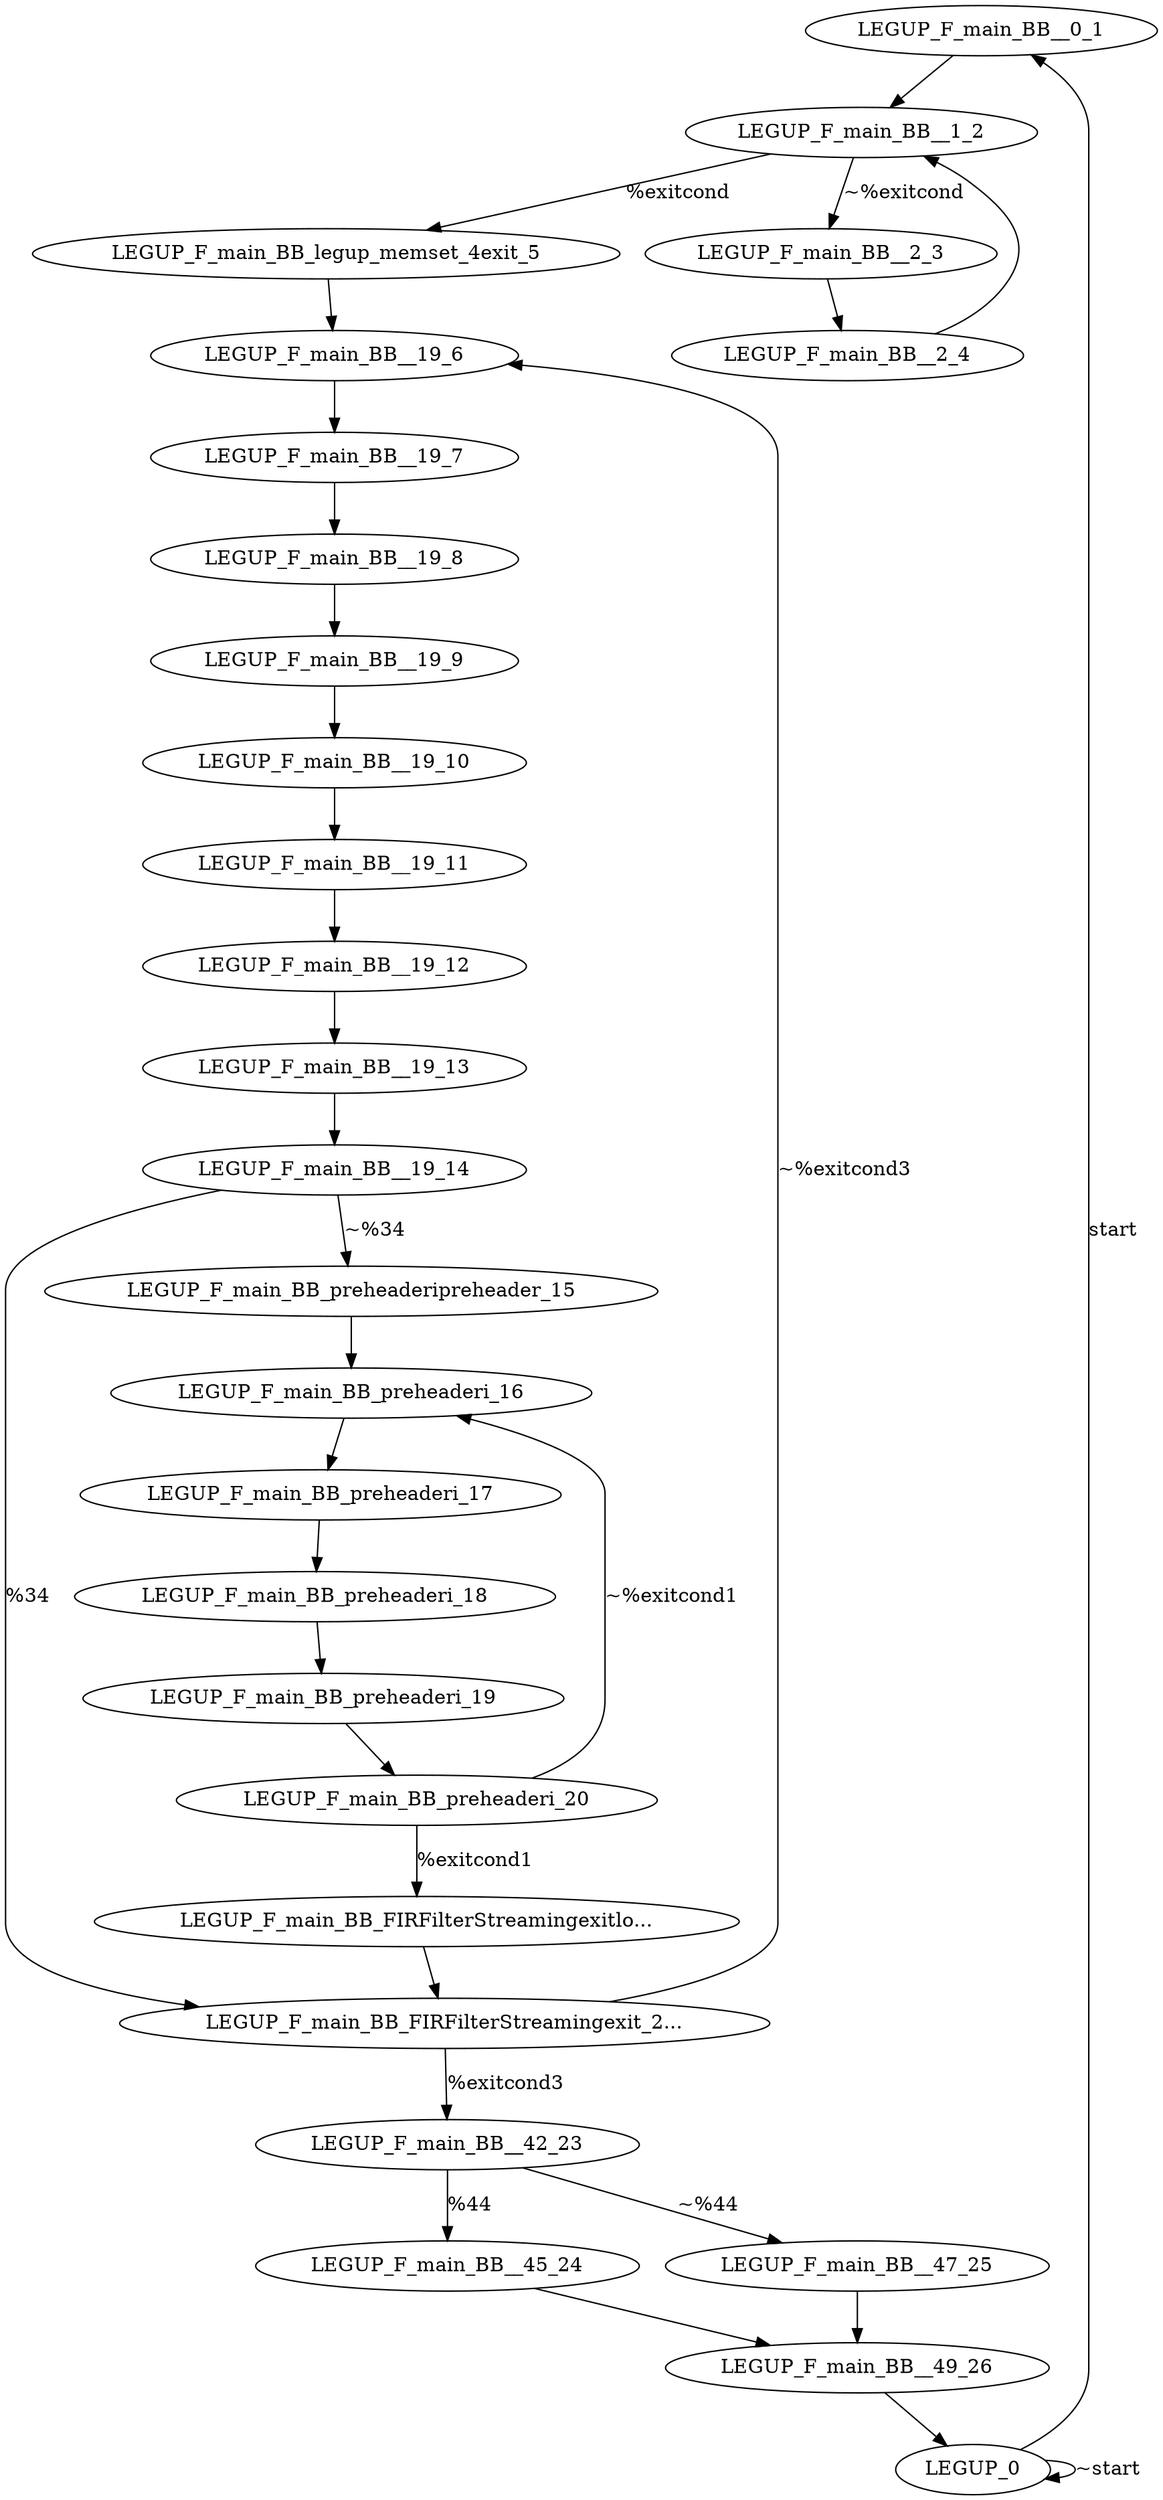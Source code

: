 digraph {
Node0x2b50240[label="LEGUP_F_main_BB__0_1"];
Node0x2b50070[label="LEGUP_0"];
Node0x2b50070 -> Node0x2b50240[label="start"];
Node0x2b50070 -> Node0x2b50070[label="~start"];
Node0x2b4f760[label="LEGUP_F_main_BB__1_2"];
Node0x2b50240 -> Node0x2b4f760;
Node0x2b4fa60[label="LEGUP_F_main_BB_legup_memset_4exit_5"];
Node0x2b4f760 -> Node0x2b4fa60[label="%exitcond"];
Node0x2b4f8e0[label="LEGUP_F_main_BB__2_3"];
Node0x2b4f760 -> Node0x2b4f8e0[label="~%exitcond"];
Node0x2b41130[label="LEGUP_F_main_BB__2_4"];
Node0x2b4f8e0 -> Node0x2b41130;
Node0x2b41130 -> Node0x2b4f760;
Node0x2b3f7a0[label="LEGUP_F_main_BB__19_6"];
Node0x2b4fa60 -> Node0x2b3f7a0;
Node0x2b414e0[label="LEGUP_F_main_BB__19_7"];
Node0x2b3f7a0 -> Node0x2b414e0;
Node0x2b3b2e0[label="LEGUP_F_main_BB__19_8"];
Node0x2b414e0 -> Node0x2b3b2e0;
Node0x2b3b3b0[label="LEGUP_F_main_BB__19_9"];
Node0x2b3b2e0 -> Node0x2b3b3b0;
Node0x2b3b480[label="LEGUP_F_main_BB__19_10"];
Node0x2b3b3b0 -> Node0x2b3b480;
Node0x2b3b550[label="LEGUP_F_main_BB__19_11"];
Node0x2b3b480 -> Node0x2b3b550;
Node0x2b3b650[label="LEGUP_F_main_BB__19_12"];
Node0x2b3b550 -> Node0x2b3b650;
Node0x2b3b750[label="LEGUP_F_main_BB__19_13"];
Node0x2b3b650 -> Node0x2b3b750;
Node0x2b3b850[label="LEGUP_F_main_BB__19_14"];
Node0x2b3b750 -> Node0x2b3b850;
Node0x2b3fda0[label="LEGUP_F_main_BB_FIRFilterStreamingexit_2..."];
Node0x2b3b850 -> Node0x2b3fda0[label="%34"];
Node0x2b3f920[label="LEGUP_F_main_BB_preheaderipreheader_15"];
Node0x2b3b850 -> Node0x2b3f920[label="~%34"];
Node0x2b3faa0[label="LEGUP_F_main_BB_preheaderi_16"];
Node0x2b3f920 -> Node0x2b3faa0;
Node0x2b40850[label="LEGUP_F_main_BB_preheaderi_17"];
Node0x2b3faa0 -> Node0x2b40850;
Node0x2b40920[label="LEGUP_F_main_BB_preheaderi_18"];
Node0x2b40850 -> Node0x2b40920;
Node0x2b409f0[label="LEGUP_F_main_BB_preheaderi_19"];
Node0x2b40920 -> Node0x2b409f0;
Node0x2b40ac0[label="LEGUP_F_main_BB_preheaderi_20"];
Node0x2b409f0 -> Node0x2b40ac0;
Node0x2b3fc20[label="LEGUP_F_main_BB_FIRFilterStreamingexitlo..."];
Node0x2b40ac0 -> Node0x2b3fc20[label="%exitcond1"];
Node0x2b40ac0 -> Node0x2b3faa0[label="~%exitcond1"];
Node0x2b3fc20 -> Node0x2b3fda0;
Node0x2b3ff20[label="LEGUP_F_main_BB__42_23"];
Node0x2b3fda0 -> Node0x2b3ff20[label="%exitcond3"];
Node0x2b3fda0 -> Node0x2b3f7a0[label="~%exitcond3"];
Node0x2b400a0[label="LEGUP_F_main_BB__45_24"];
Node0x2b3ff20 -> Node0x2b400a0[label="%44"];
Node0x2b40220[label="LEGUP_F_main_BB__47_25"];
Node0x2b3ff20 -> Node0x2b40220[label="~%44"];
Node0x2b403a0[label="LEGUP_F_main_BB__49_26"];
Node0x2b400a0 -> Node0x2b403a0;
Node0x2b40220 -> Node0x2b403a0;
Node0x2b403a0 -> Node0x2b50070;
}
